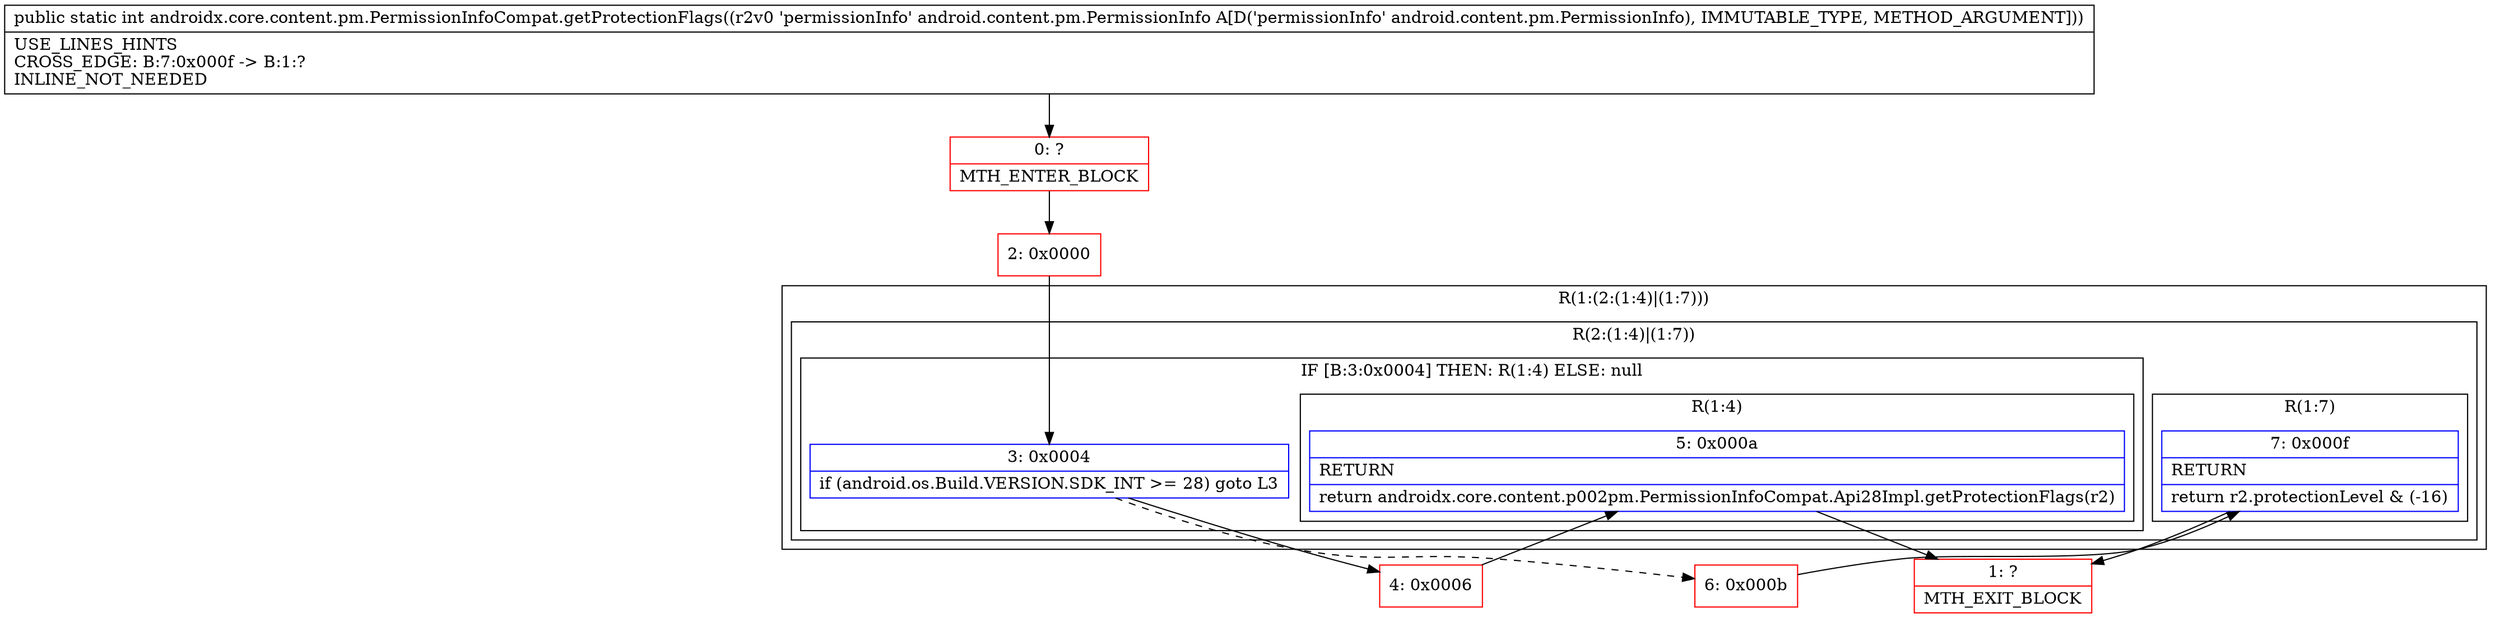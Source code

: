 digraph "CFG forandroidx.core.content.pm.PermissionInfoCompat.getProtectionFlags(Landroid\/content\/pm\/PermissionInfo;)I" {
subgraph cluster_Region_1843172752 {
label = "R(1:(2:(1:4)|(1:7)))";
node [shape=record,color=blue];
subgraph cluster_Region_1000836556 {
label = "R(2:(1:4)|(1:7))";
node [shape=record,color=blue];
subgraph cluster_IfRegion_881814564 {
label = "IF [B:3:0x0004] THEN: R(1:4) ELSE: null";
node [shape=record,color=blue];
Node_3 [shape=record,label="{3\:\ 0x0004|if (android.os.Build.VERSION.SDK_INT \>= 28) goto L3\l}"];
subgraph cluster_Region_524583883 {
label = "R(1:4)";
node [shape=record,color=blue];
Node_5 [shape=record,label="{5\:\ 0x000a|RETURN\l|return androidx.core.content.p002pm.PermissionInfoCompat.Api28Impl.getProtectionFlags(r2)\l}"];
}
}
subgraph cluster_Region_373159334 {
label = "R(1:7)";
node [shape=record,color=blue];
Node_7 [shape=record,label="{7\:\ 0x000f|RETURN\l|return r2.protectionLevel & (\-16)\l}"];
}
}
}
Node_0 [shape=record,color=red,label="{0\:\ ?|MTH_ENTER_BLOCK\l}"];
Node_2 [shape=record,color=red,label="{2\:\ 0x0000}"];
Node_4 [shape=record,color=red,label="{4\:\ 0x0006}"];
Node_1 [shape=record,color=red,label="{1\:\ ?|MTH_EXIT_BLOCK\l}"];
Node_6 [shape=record,color=red,label="{6\:\ 0x000b}"];
MethodNode[shape=record,label="{public static int androidx.core.content.pm.PermissionInfoCompat.getProtectionFlags((r2v0 'permissionInfo' android.content.pm.PermissionInfo A[D('permissionInfo' android.content.pm.PermissionInfo), IMMUTABLE_TYPE, METHOD_ARGUMENT]))  | USE_LINES_HINTS\lCROSS_EDGE: B:7:0x000f \-\> B:1:?\lINLINE_NOT_NEEDED\l}"];
MethodNode -> Node_0;Node_3 -> Node_4;
Node_3 -> Node_6[style=dashed];
Node_5 -> Node_1;
Node_7 -> Node_1;
Node_0 -> Node_2;
Node_2 -> Node_3;
Node_4 -> Node_5;
Node_6 -> Node_7;
}

